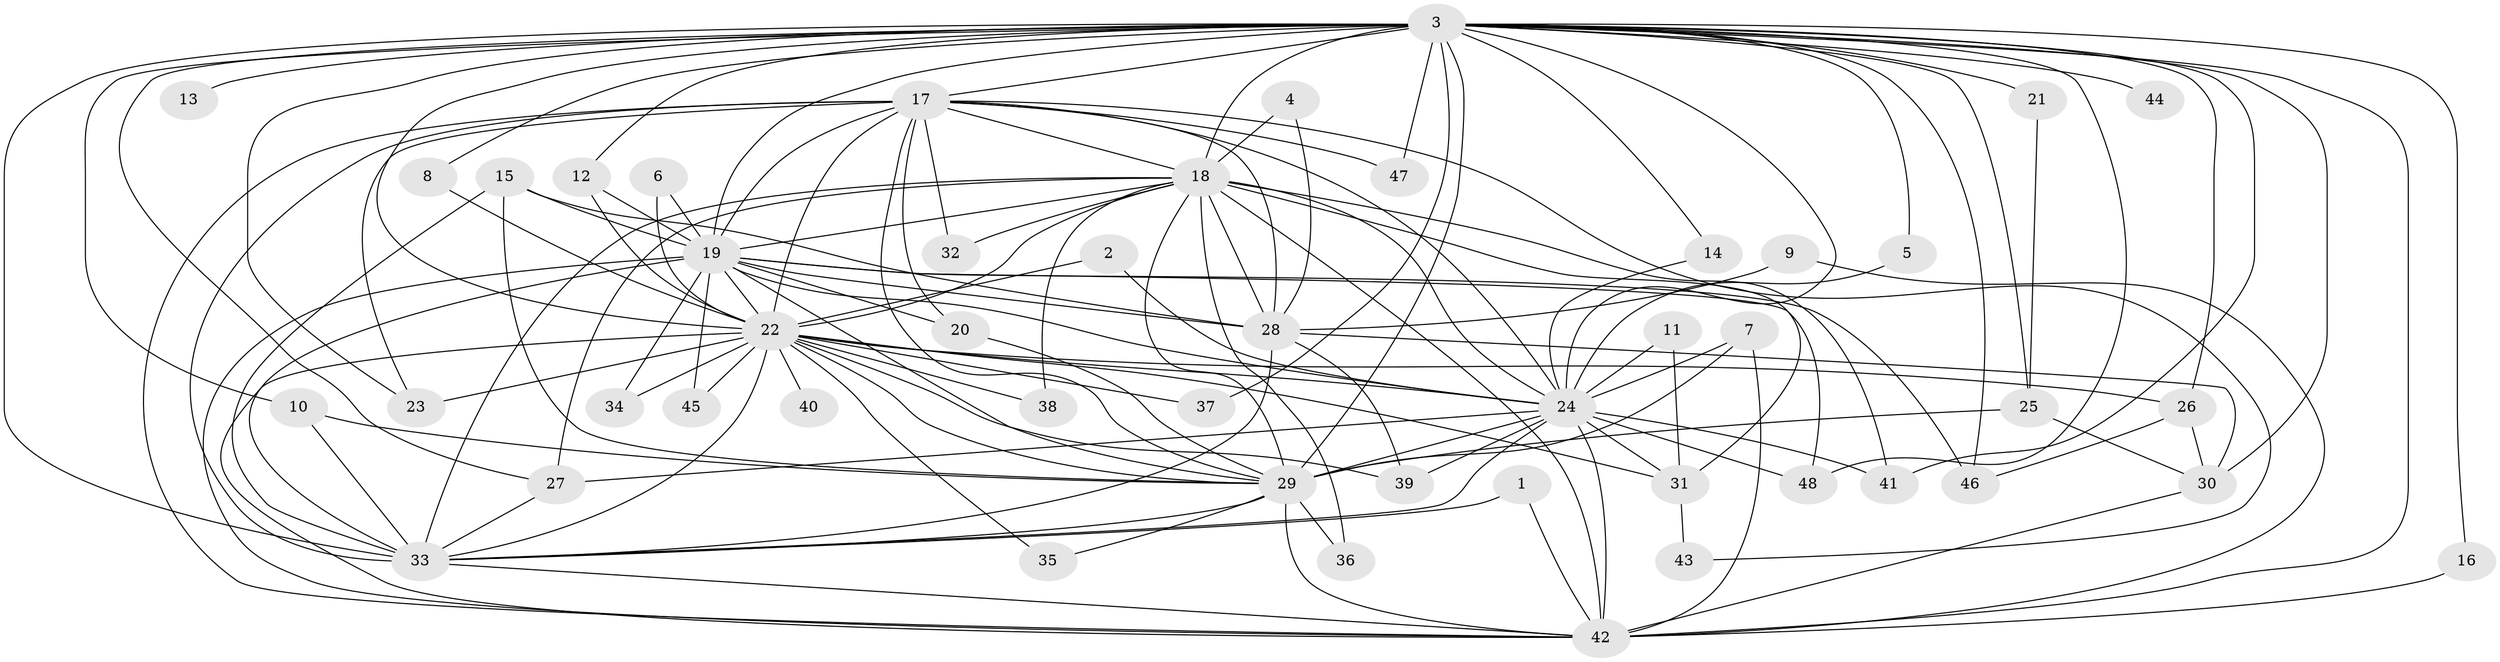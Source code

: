 // original degree distribution, {22: 0.010526315789473684, 25: 0.010526315789473684, 18: 0.021052631578947368, 24: 0.010526315789473684, 20: 0.010526315789473684, 23: 0.010526315789473684, 16: 0.010526315789473684, 14: 0.010526315789473684, 19: 0.010526315789473684, 2: 0.5684210526315789, 3: 0.17894736842105263, 9: 0.010526315789473684, 6: 0.042105263157894736, 4: 0.06315789473684211, 5: 0.031578947368421054}
// Generated by graph-tools (version 1.1) at 2025/25/03/09/25 03:25:47]
// undirected, 48 vertices, 130 edges
graph export_dot {
graph [start="1"]
  node [color=gray90,style=filled];
  1;
  2;
  3;
  4;
  5;
  6;
  7;
  8;
  9;
  10;
  11;
  12;
  13;
  14;
  15;
  16;
  17;
  18;
  19;
  20;
  21;
  22;
  23;
  24;
  25;
  26;
  27;
  28;
  29;
  30;
  31;
  32;
  33;
  34;
  35;
  36;
  37;
  38;
  39;
  40;
  41;
  42;
  43;
  44;
  45;
  46;
  47;
  48;
  1 -- 33 [weight=1.0];
  1 -- 42 [weight=1.0];
  2 -- 22 [weight=1.0];
  2 -- 24 [weight=1.0];
  3 -- 5 [weight=1.0];
  3 -- 8 [weight=1.0];
  3 -- 10 [weight=1.0];
  3 -- 12 [weight=1.0];
  3 -- 13 [weight=1.0];
  3 -- 14 [weight=1.0];
  3 -- 16 [weight=1.0];
  3 -- 17 [weight=4.0];
  3 -- 18 [weight=2.0];
  3 -- 19 [weight=2.0];
  3 -- 21 [weight=1.0];
  3 -- 22 [weight=3.0];
  3 -- 23 [weight=2.0];
  3 -- 24 [weight=2.0];
  3 -- 25 [weight=1.0];
  3 -- 26 [weight=2.0];
  3 -- 27 [weight=1.0];
  3 -- 29 [weight=2.0];
  3 -- 30 [weight=2.0];
  3 -- 33 [weight=3.0];
  3 -- 37 [weight=1.0];
  3 -- 41 [weight=1.0];
  3 -- 42 [weight=4.0];
  3 -- 44 [weight=1.0];
  3 -- 46 [weight=1.0];
  3 -- 47 [weight=1.0];
  3 -- 48 [weight=1.0];
  4 -- 18 [weight=1.0];
  4 -- 28 [weight=1.0];
  5 -- 24 [weight=1.0];
  6 -- 19 [weight=1.0];
  6 -- 22 [weight=1.0];
  7 -- 24 [weight=1.0];
  7 -- 29 [weight=1.0];
  7 -- 42 [weight=1.0];
  8 -- 22 [weight=1.0];
  9 -- 28 [weight=1.0];
  9 -- 42 [weight=1.0];
  10 -- 29 [weight=1.0];
  10 -- 33 [weight=1.0];
  11 -- 24 [weight=1.0];
  11 -- 31 [weight=1.0];
  12 -- 19 [weight=1.0];
  12 -- 22 [weight=1.0];
  14 -- 24 [weight=1.0];
  15 -- 19 [weight=1.0];
  15 -- 28 [weight=1.0];
  15 -- 29 [weight=1.0];
  15 -- 33 [weight=1.0];
  16 -- 42 [weight=1.0];
  17 -- 18 [weight=2.0];
  17 -- 19 [weight=1.0];
  17 -- 20 [weight=3.0];
  17 -- 22 [weight=2.0];
  17 -- 23 [weight=1.0];
  17 -- 24 [weight=1.0];
  17 -- 28 [weight=1.0];
  17 -- 29 [weight=2.0];
  17 -- 32 [weight=1.0];
  17 -- 33 [weight=1.0];
  17 -- 42 [weight=1.0];
  17 -- 43 [weight=1.0];
  17 -- 47 [weight=1.0];
  18 -- 19 [weight=1.0];
  18 -- 22 [weight=1.0];
  18 -- 24 [weight=3.0];
  18 -- 27 [weight=1.0];
  18 -- 28 [weight=2.0];
  18 -- 29 [weight=1.0];
  18 -- 31 [weight=1.0];
  18 -- 32 [weight=1.0];
  18 -- 33 [weight=1.0];
  18 -- 36 [weight=1.0];
  18 -- 38 [weight=1.0];
  18 -- 41 [weight=1.0];
  18 -- 42 [weight=1.0];
  19 -- 20 [weight=1.0];
  19 -- 22 [weight=1.0];
  19 -- 24 [weight=1.0];
  19 -- 28 [weight=1.0];
  19 -- 29 [weight=1.0];
  19 -- 33 [weight=2.0];
  19 -- 34 [weight=1.0];
  19 -- 42 [weight=3.0];
  19 -- 45 [weight=1.0];
  19 -- 46 [weight=1.0];
  19 -- 48 [weight=2.0];
  20 -- 29 [weight=1.0];
  21 -- 25 [weight=1.0];
  22 -- 23 [weight=1.0];
  22 -- 24 [weight=1.0];
  22 -- 26 [weight=1.0];
  22 -- 29 [weight=1.0];
  22 -- 31 [weight=1.0];
  22 -- 33 [weight=1.0];
  22 -- 34 [weight=1.0];
  22 -- 35 [weight=1.0];
  22 -- 37 [weight=1.0];
  22 -- 38 [weight=1.0];
  22 -- 39 [weight=1.0];
  22 -- 40 [weight=2.0];
  22 -- 42 [weight=1.0];
  22 -- 45 [weight=1.0];
  24 -- 27 [weight=2.0];
  24 -- 29 [weight=1.0];
  24 -- 31 [weight=2.0];
  24 -- 33 [weight=1.0];
  24 -- 39 [weight=1.0];
  24 -- 41 [weight=1.0];
  24 -- 42 [weight=1.0];
  24 -- 48 [weight=1.0];
  25 -- 29 [weight=3.0];
  25 -- 30 [weight=1.0];
  26 -- 30 [weight=1.0];
  26 -- 46 [weight=1.0];
  27 -- 33 [weight=1.0];
  28 -- 30 [weight=1.0];
  28 -- 33 [weight=1.0];
  28 -- 39 [weight=1.0];
  29 -- 33 [weight=1.0];
  29 -- 35 [weight=1.0];
  29 -- 36 [weight=1.0];
  29 -- 42 [weight=1.0];
  30 -- 42 [weight=1.0];
  31 -- 43 [weight=1.0];
  33 -- 42 [weight=1.0];
}
